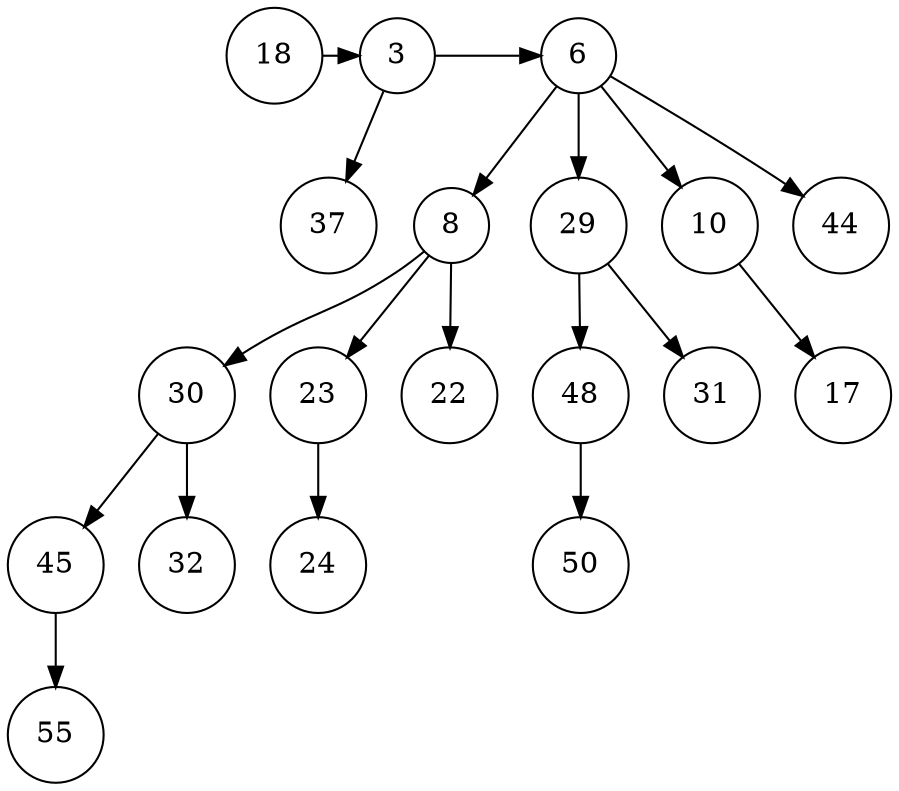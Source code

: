 digraph G{
	margin="0"
	node[shape=circle]
	t18[label="18"];
	t3[label="3"];
	t337[label="37"];
	t3->t337;
	t6[label="6"];
	t68[label="8"];
	t6830[label="30"];
	t683045[label="45"];
	t68304555[label="55"];
	t683045->t68304555;
	t683032[label="32"];
	{rank=same t683045->t683032[style=invis]}
	t6830->t683045;
	t6830->t683032;
	t6823[label="23"];
	t682324[label="24"];
	t6823->t682324;
	t6822[label="22"];
	{rank=same t6830->t6823->t6822[style=invis]}
	t68->t6830;
	t68->t6823;
	t68->t6822;
	t629[label="29"];
	t62948[label="48"];
	t6294850[label="50"];
	t62948->t6294850;
	t62931[label="31"];
	{rank=same t62948->t62931[style=invis]}
	t629->t62948;
	t629->t62931;
	t610[label="10"];
	t61017[label="17"];
	t610->t61017;
	t644[label="44"];
	{rank=same t68->t629->t610->t644[style=invis]}
	t6->t68;
	t6->t629;
	t6->t610;
	t6->t644;
	{rank=same t18->t3->t6}
}